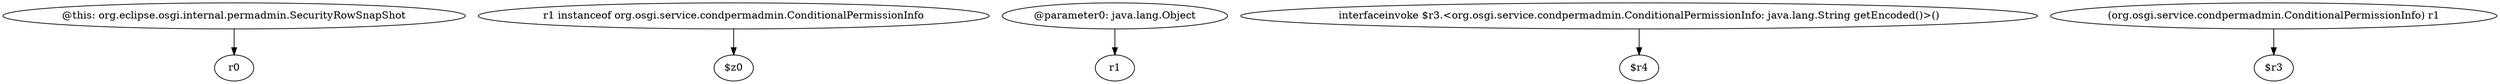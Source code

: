 digraph g {
0[label="@this: org.eclipse.osgi.internal.permadmin.SecurityRowSnapShot"]
1[label="r0"]
0->1[label=""]
2[label="r1 instanceof org.osgi.service.condpermadmin.ConditionalPermissionInfo"]
3[label="$z0"]
2->3[label=""]
4[label="@parameter0: java.lang.Object"]
5[label="r1"]
4->5[label=""]
6[label="interfaceinvoke $r3.<org.osgi.service.condpermadmin.ConditionalPermissionInfo: java.lang.String getEncoded()>()"]
7[label="$r4"]
6->7[label=""]
8[label="(org.osgi.service.condpermadmin.ConditionalPermissionInfo) r1"]
9[label="$r3"]
8->9[label=""]
}